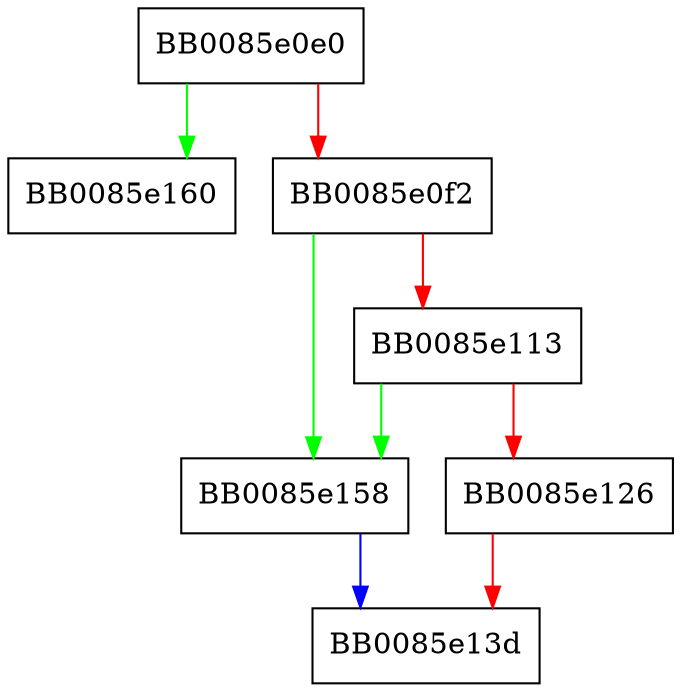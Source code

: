 digraph BN_GF2m_mod_sqrt_arr {
  node [shape="box"];
  graph [splines=ortho];
  BB0085e0e0 -> BB0085e160 [color="green"];
  BB0085e0e0 -> BB0085e0f2 [color="red"];
  BB0085e0f2 -> BB0085e158 [color="green"];
  BB0085e0f2 -> BB0085e113 [color="red"];
  BB0085e113 -> BB0085e158 [color="green"];
  BB0085e113 -> BB0085e126 [color="red"];
  BB0085e126 -> BB0085e13d [color="red"];
  BB0085e158 -> BB0085e13d [color="blue"];
}